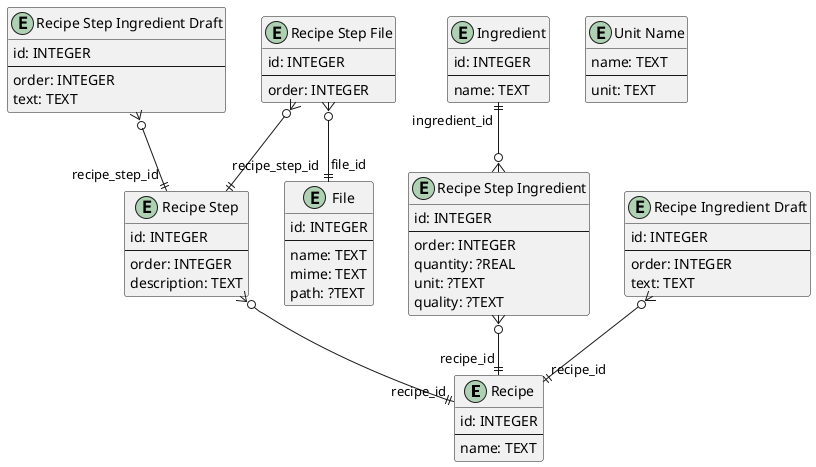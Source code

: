 @startuml

'The field types are from <https://www.sqlite.org/datatype3.html>.

entity "Recipe" as recipe {
  id: INTEGER
  --
  name: TEXT
}

entity "Recipe Step" as recipe_step {
  id: INTEGER
  --
  order: INTEGER
  description: TEXT
}
recipe_step }o--|| "recipe_id" recipe

entity "Recipe Step Ingredient" as recipe_step_ingredient {
  id: INTEGER
  --
  order: INTEGER
  quantity: ?REAL
  unit: ?TEXT
  quality: ?TEXT
}
recipe_step_ingredient }o--|| "recipe_id" recipe

entity "Recipe Ingredient Draft" as recipe_ingredient_draft {
  id: INTEGER
  --
  order: INTEGER
  text: TEXT
}
recipe_ingredient_draft }o--|| "recipe_id" recipe

entity "Recipe Step Ingredient Draft" as recipe_step_ingredient_draft {
  id: INTEGER
  --
  order: INTEGER
  text: TEXT
}
recipe_step_ingredient_draft }o--|| "recipe_step_id" recipe_step

entity "Ingredient" as ingredient {
  id: INTEGER
  --
  name: TEXT
}
ingredient "ingredient_id" ||--o{ recipe_step_ingredient

entity "Recipe Step File" as recipe_step_file {
  id: INTEGER
  --
  order: INTEGER
}
recipe_step_file }o--|| "recipe_step_id" recipe_step

entity "Unit Name" as unit_name {
  name: TEXT
  --
  unit: TEXT
}

entity "File" as file {
  id: INTEGER
  --
  name: TEXT
  mime: TEXT
  path: ?TEXT
}
recipe_step_file }o--|| "file_id" file

@enduml